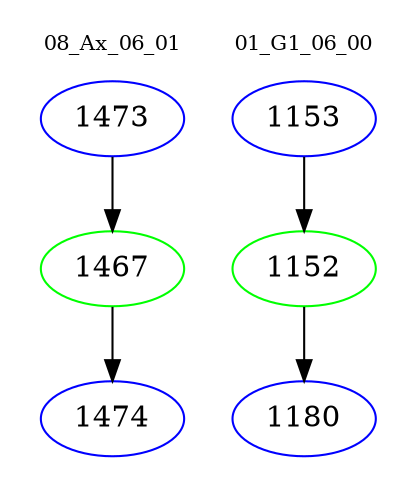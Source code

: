 digraph{
subgraph cluster_0 {
color = white
label = "08_Ax_06_01";
fontsize=10;
T0_1473 [label="1473", color="blue"]
T0_1473 -> T0_1467 [color="black"]
T0_1467 [label="1467", color="green"]
T0_1467 -> T0_1474 [color="black"]
T0_1474 [label="1474", color="blue"]
}
subgraph cluster_1 {
color = white
label = "01_G1_06_00";
fontsize=10;
T1_1153 [label="1153", color="blue"]
T1_1153 -> T1_1152 [color="black"]
T1_1152 [label="1152", color="green"]
T1_1152 -> T1_1180 [color="black"]
T1_1180 [label="1180", color="blue"]
}
}
